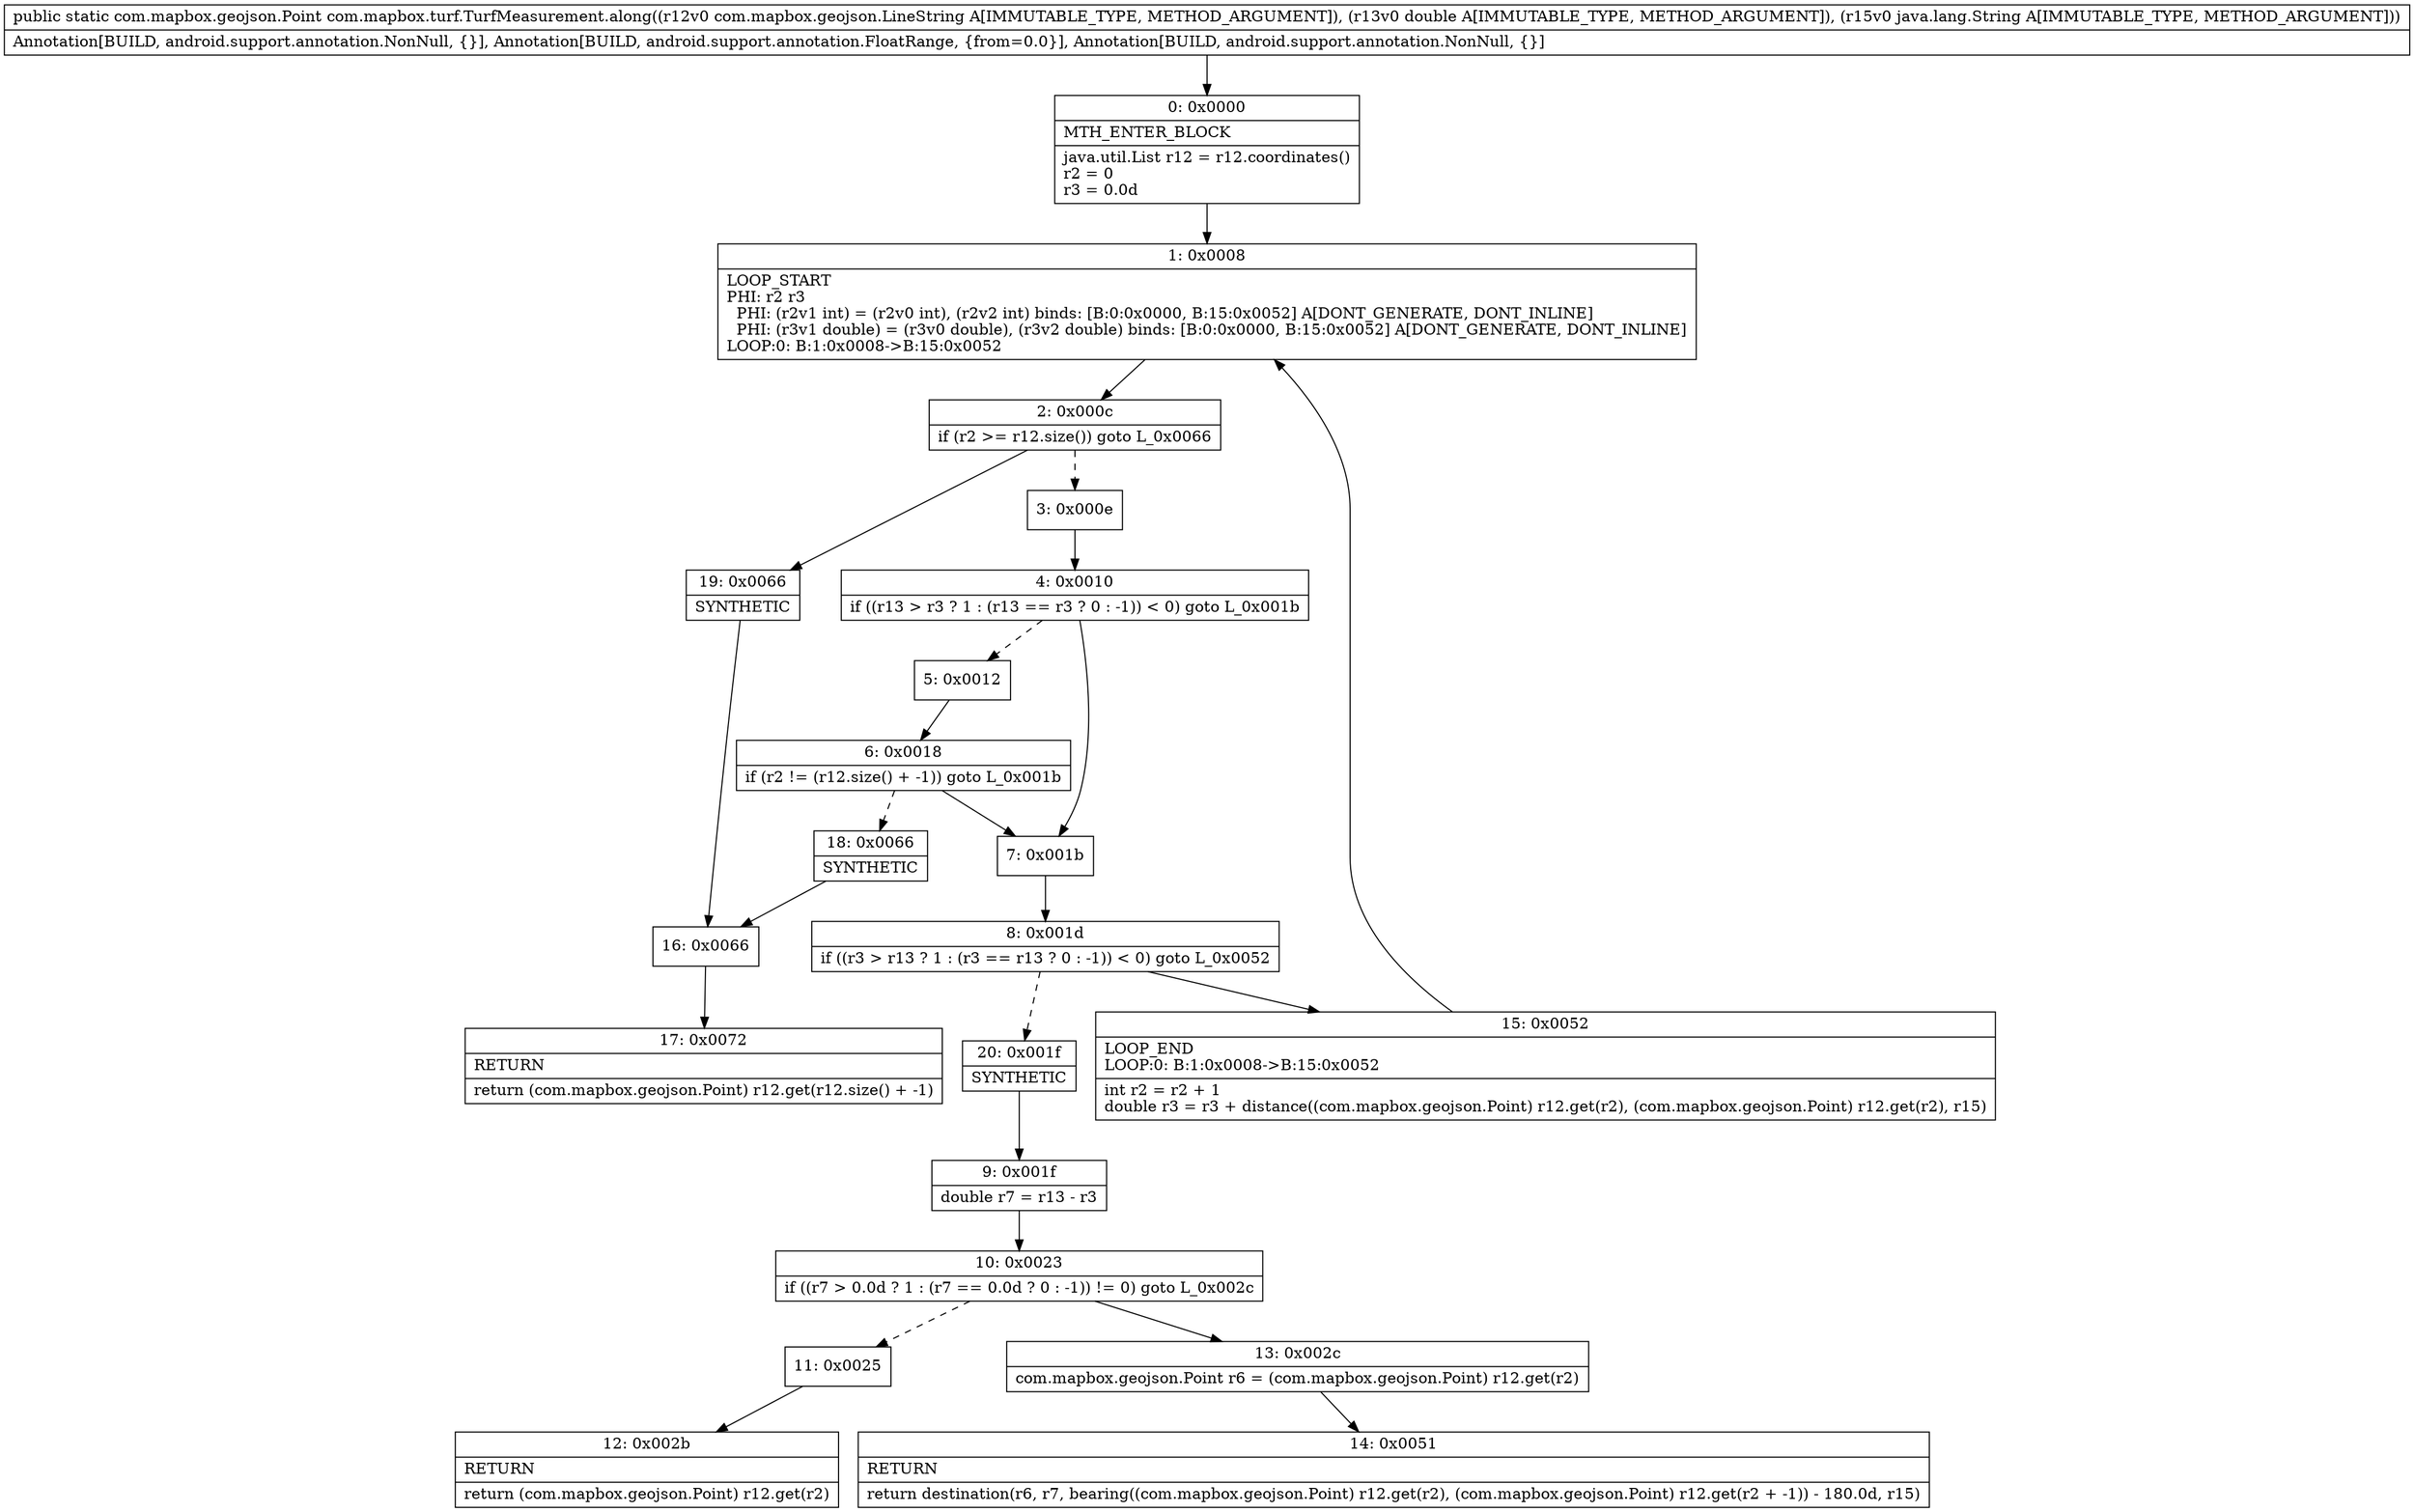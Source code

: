 digraph "CFG forcom.mapbox.turf.TurfMeasurement.along(Lcom\/mapbox\/geojson\/LineString;DLjava\/lang\/String;)Lcom\/mapbox\/geojson\/Point;" {
Node_0 [shape=record,label="{0\:\ 0x0000|MTH_ENTER_BLOCK\l|java.util.List r12 = r12.coordinates()\lr2 = 0\lr3 = 0.0d\l}"];
Node_1 [shape=record,label="{1\:\ 0x0008|LOOP_START\lPHI: r2 r3 \l  PHI: (r2v1 int) = (r2v0 int), (r2v2 int) binds: [B:0:0x0000, B:15:0x0052] A[DONT_GENERATE, DONT_INLINE]\l  PHI: (r3v1 double) = (r3v0 double), (r3v2 double) binds: [B:0:0x0000, B:15:0x0052] A[DONT_GENERATE, DONT_INLINE]\lLOOP:0: B:1:0x0008\-\>B:15:0x0052\l}"];
Node_2 [shape=record,label="{2\:\ 0x000c|if (r2 \>= r12.size()) goto L_0x0066\l}"];
Node_3 [shape=record,label="{3\:\ 0x000e}"];
Node_4 [shape=record,label="{4\:\ 0x0010|if ((r13 \> r3 ? 1 : (r13 == r3 ? 0 : \-1)) \< 0) goto L_0x001b\l}"];
Node_5 [shape=record,label="{5\:\ 0x0012}"];
Node_6 [shape=record,label="{6\:\ 0x0018|if (r2 != (r12.size() + \-1)) goto L_0x001b\l}"];
Node_7 [shape=record,label="{7\:\ 0x001b}"];
Node_8 [shape=record,label="{8\:\ 0x001d|if ((r3 \> r13 ? 1 : (r3 == r13 ? 0 : \-1)) \< 0) goto L_0x0052\l}"];
Node_9 [shape=record,label="{9\:\ 0x001f|double r7 = r13 \- r3\l}"];
Node_10 [shape=record,label="{10\:\ 0x0023|if ((r7 \> 0.0d ? 1 : (r7 == 0.0d ? 0 : \-1)) != 0) goto L_0x002c\l}"];
Node_11 [shape=record,label="{11\:\ 0x0025}"];
Node_12 [shape=record,label="{12\:\ 0x002b|RETURN\l|return (com.mapbox.geojson.Point) r12.get(r2)\l}"];
Node_13 [shape=record,label="{13\:\ 0x002c|com.mapbox.geojson.Point r6 = (com.mapbox.geojson.Point) r12.get(r2)\l}"];
Node_14 [shape=record,label="{14\:\ 0x0051|RETURN\l|return destination(r6, r7, bearing((com.mapbox.geojson.Point) r12.get(r2), (com.mapbox.geojson.Point) r12.get(r2 + \-1)) \- 180.0d, r15)\l}"];
Node_15 [shape=record,label="{15\:\ 0x0052|LOOP_END\lLOOP:0: B:1:0x0008\-\>B:15:0x0052\l|int r2 = r2 + 1\ldouble r3 = r3 + distance((com.mapbox.geojson.Point) r12.get(r2), (com.mapbox.geojson.Point) r12.get(r2), r15)\l}"];
Node_16 [shape=record,label="{16\:\ 0x0066}"];
Node_17 [shape=record,label="{17\:\ 0x0072|RETURN\l|return (com.mapbox.geojson.Point) r12.get(r12.size() + \-1)\l}"];
Node_18 [shape=record,label="{18\:\ 0x0066|SYNTHETIC\l}"];
Node_19 [shape=record,label="{19\:\ 0x0066|SYNTHETIC\l}"];
Node_20 [shape=record,label="{20\:\ 0x001f|SYNTHETIC\l}"];
MethodNode[shape=record,label="{public static com.mapbox.geojson.Point com.mapbox.turf.TurfMeasurement.along((r12v0 com.mapbox.geojson.LineString A[IMMUTABLE_TYPE, METHOD_ARGUMENT]), (r13v0 double A[IMMUTABLE_TYPE, METHOD_ARGUMENT]), (r15v0 java.lang.String A[IMMUTABLE_TYPE, METHOD_ARGUMENT]))  | Annotation[BUILD, android.support.annotation.NonNull, \{\}], Annotation[BUILD, android.support.annotation.FloatRange, \{from=0.0\}], Annotation[BUILD, android.support.annotation.NonNull, \{\}]\l}"];
MethodNode -> Node_0;
Node_0 -> Node_1;
Node_1 -> Node_2;
Node_2 -> Node_3[style=dashed];
Node_2 -> Node_19;
Node_3 -> Node_4;
Node_4 -> Node_5[style=dashed];
Node_4 -> Node_7;
Node_5 -> Node_6;
Node_6 -> Node_7;
Node_6 -> Node_18[style=dashed];
Node_7 -> Node_8;
Node_8 -> Node_15;
Node_8 -> Node_20[style=dashed];
Node_9 -> Node_10;
Node_10 -> Node_11[style=dashed];
Node_10 -> Node_13;
Node_11 -> Node_12;
Node_13 -> Node_14;
Node_15 -> Node_1;
Node_16 -> Node_17;
Node_18 -> Node_16;
Node_19 -> Node_16;
Node_20 -> Node_9;
}


